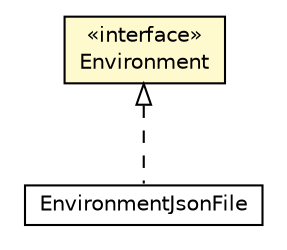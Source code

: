 #!/usr/local/bin/dot
#
# Class diagram 
# Generated by UMLGraph version 5.1 (http://www.umlgraph.org/)
#

digraph G {
	edge [fontname="Helvetica",fontsize=10,labelfontname="Helvetica",labelfontsize=10];
	node [fontname="Helvetica",fontsize=10,shape=plaintext];
	nodesep=0.25;
	ranksep=0.5;
	// com.connectlife.coreserver.environment.Environment
	c1053 [label=<<table title="com.connectlife.coreserver.environment.Environment" border="0" cellborder="1" cellspacing="0" cellpadding="2" port="p" bgcolor="lemonChiffon" href="./Environment.html">
		<tr><td><table border="0" cellspacing="0" cellpadding="1">
<tr><td align="center" balign="center"> &#171;interface&#187; </td></tr>
<tr><td align="center" balign="center"> Environment </td></tr>
		</table></td></tr>
		</table>>, fontname="Helvetica", fontcolor="black", fontsize=10.0];
	// com.connectlife.coreserver.environment.EnvironmentJsonFile
	c1056 [label=<<table title="com.connectlife.coreserver.environment.EnvironmentJsonFile" border="0" cellborder="1" cellspacing="0" cellpadding="2" port="p" href="./EnvironmentJsonFile.html">
		<tr><td><table border="0" cellspacing="0" cellpadding="1">
<tr><td align="center" balign="center"> EnvironmentJsonFile </td></tr>
		</table></td></tr>
		</table>>, fontname="Helvetica", fontcolor="black", fontsize=10.0];
	//com.connectlife.coreserver.environment.EnvironmentJsonFile implements com.connectlife.coreserver.environment.Environment
	c1053:p -> c1056:p [dir=back,arrowtail=empty,style=dashed];
}


